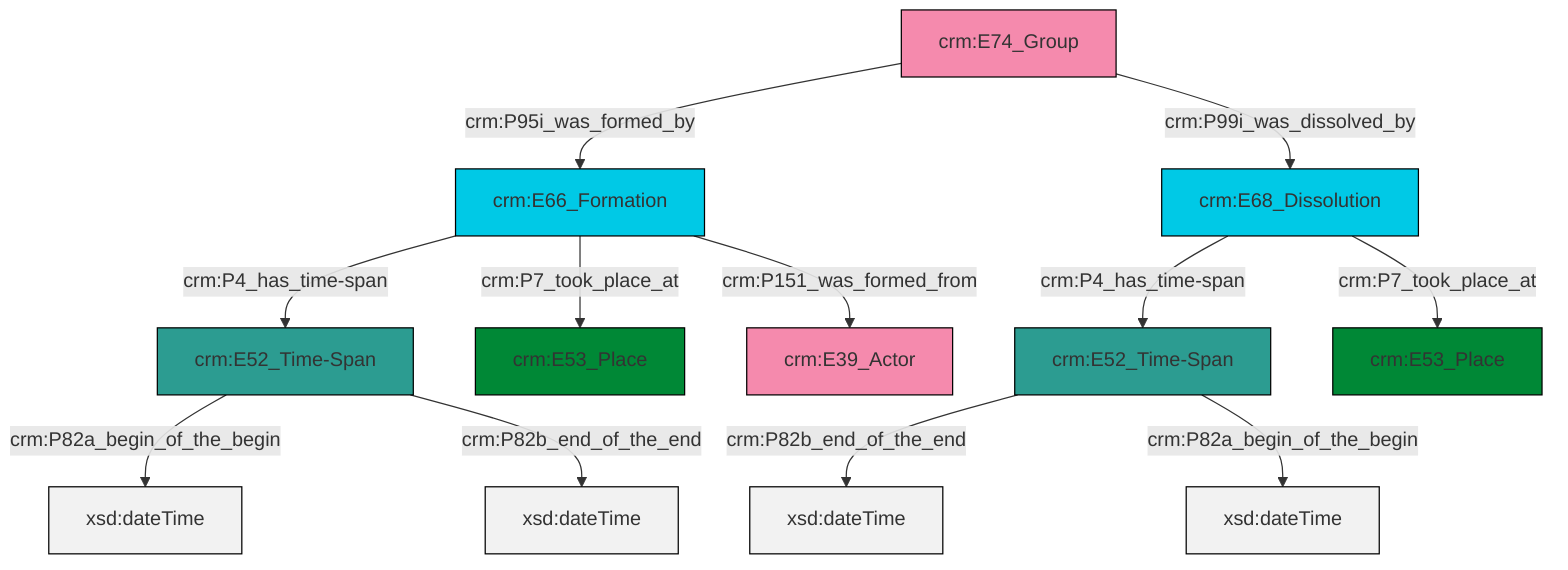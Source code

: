 graph TD
classDef Literal fill:#f2f2f2,stroke:#000000;
classDef CRM_Entity fill:#FFFFFF,stroke:#000000;
classDef Temporal_Entity fill:#00C9E6, stroke:#000000;
classDef Type fill:#E18312, stroke:#000000;
classDef Time-Span fill:#2C9C91, stroke:#000000;
classDef Appellation fill:#FFEB7F, stroke:#000000;
classDef Place fill:#008836, stroke:#000000;
classDef Persistent_Item fill:#B266B2, stroke:#000000;
classDef Conceptual_Object fill:#FFD700, stroke:#000000;
classDef Physical_Thing fill:#D2B48C, stroke:#000000;
classDef Actor fill:#f58aad, stroke:#000000;
classDef PC_Classes fill:#4ce600, stroke:#000000;
classDef Multi fill:#cccccc,stroke:#000000;

0["crm:E74_Group"]:::Actor -->|crm:P95i_was_formed_by| 2["crm:E66_Formation"]:::Temporal_Entity
2["crm:E66_Formation"]:::Temporal_Entity -->|crm:P4_has_time-span| 6["crm:E52_Time-Span"]:::Time-Span
4["crm:E68_Dissolution"]:::Temporal_Entity -->|crm:P4_has_time-span| 7["crm:E52_Time-Span"]:::Time-Span
0["crm:E74_Group"]:::Actor -->|crm:P99i_was_dissolved_by| 4["crm:E68_Dissolution"]:::Temporal_Entity
6["crm:E52_Time-Span"]:::Time-Span -->|crm:P82a_begin_of_the_begin| 8[xsd:dateTime]:::Literal
7["crm:E52_Time-Span"]:::Time-Span -->|crm:P82b_end_of_the_end| 9[xsd:dateTime]:::Literal
7["crm:E52_Time-Span"]:::Time-Span -->|crm:P82a_begin_of_the_begin| 10[xsd:dateTime]:::Literal
4["crm:E68_Dissolution"]:::Temporal_Entity -->|crm:P7_took_place_at| 15["crm:E53_Place"]:::Place
2["crm:E66_Formation"]:::Temporal_Entity -->|crm:P7_took_place_at| 13["crm:E53_Place"]:::Place
2["crm:E66_Formation"]:::Temporal_Entity -->|crm:P151_was_formed_from| 17["crm:E39_Actor"]:::Actor
6["crm:E52_Time-Span"]:::Time-Span -->|crm:P82b_end_of_the_end| 19[xsd:dateTime]:::Literal